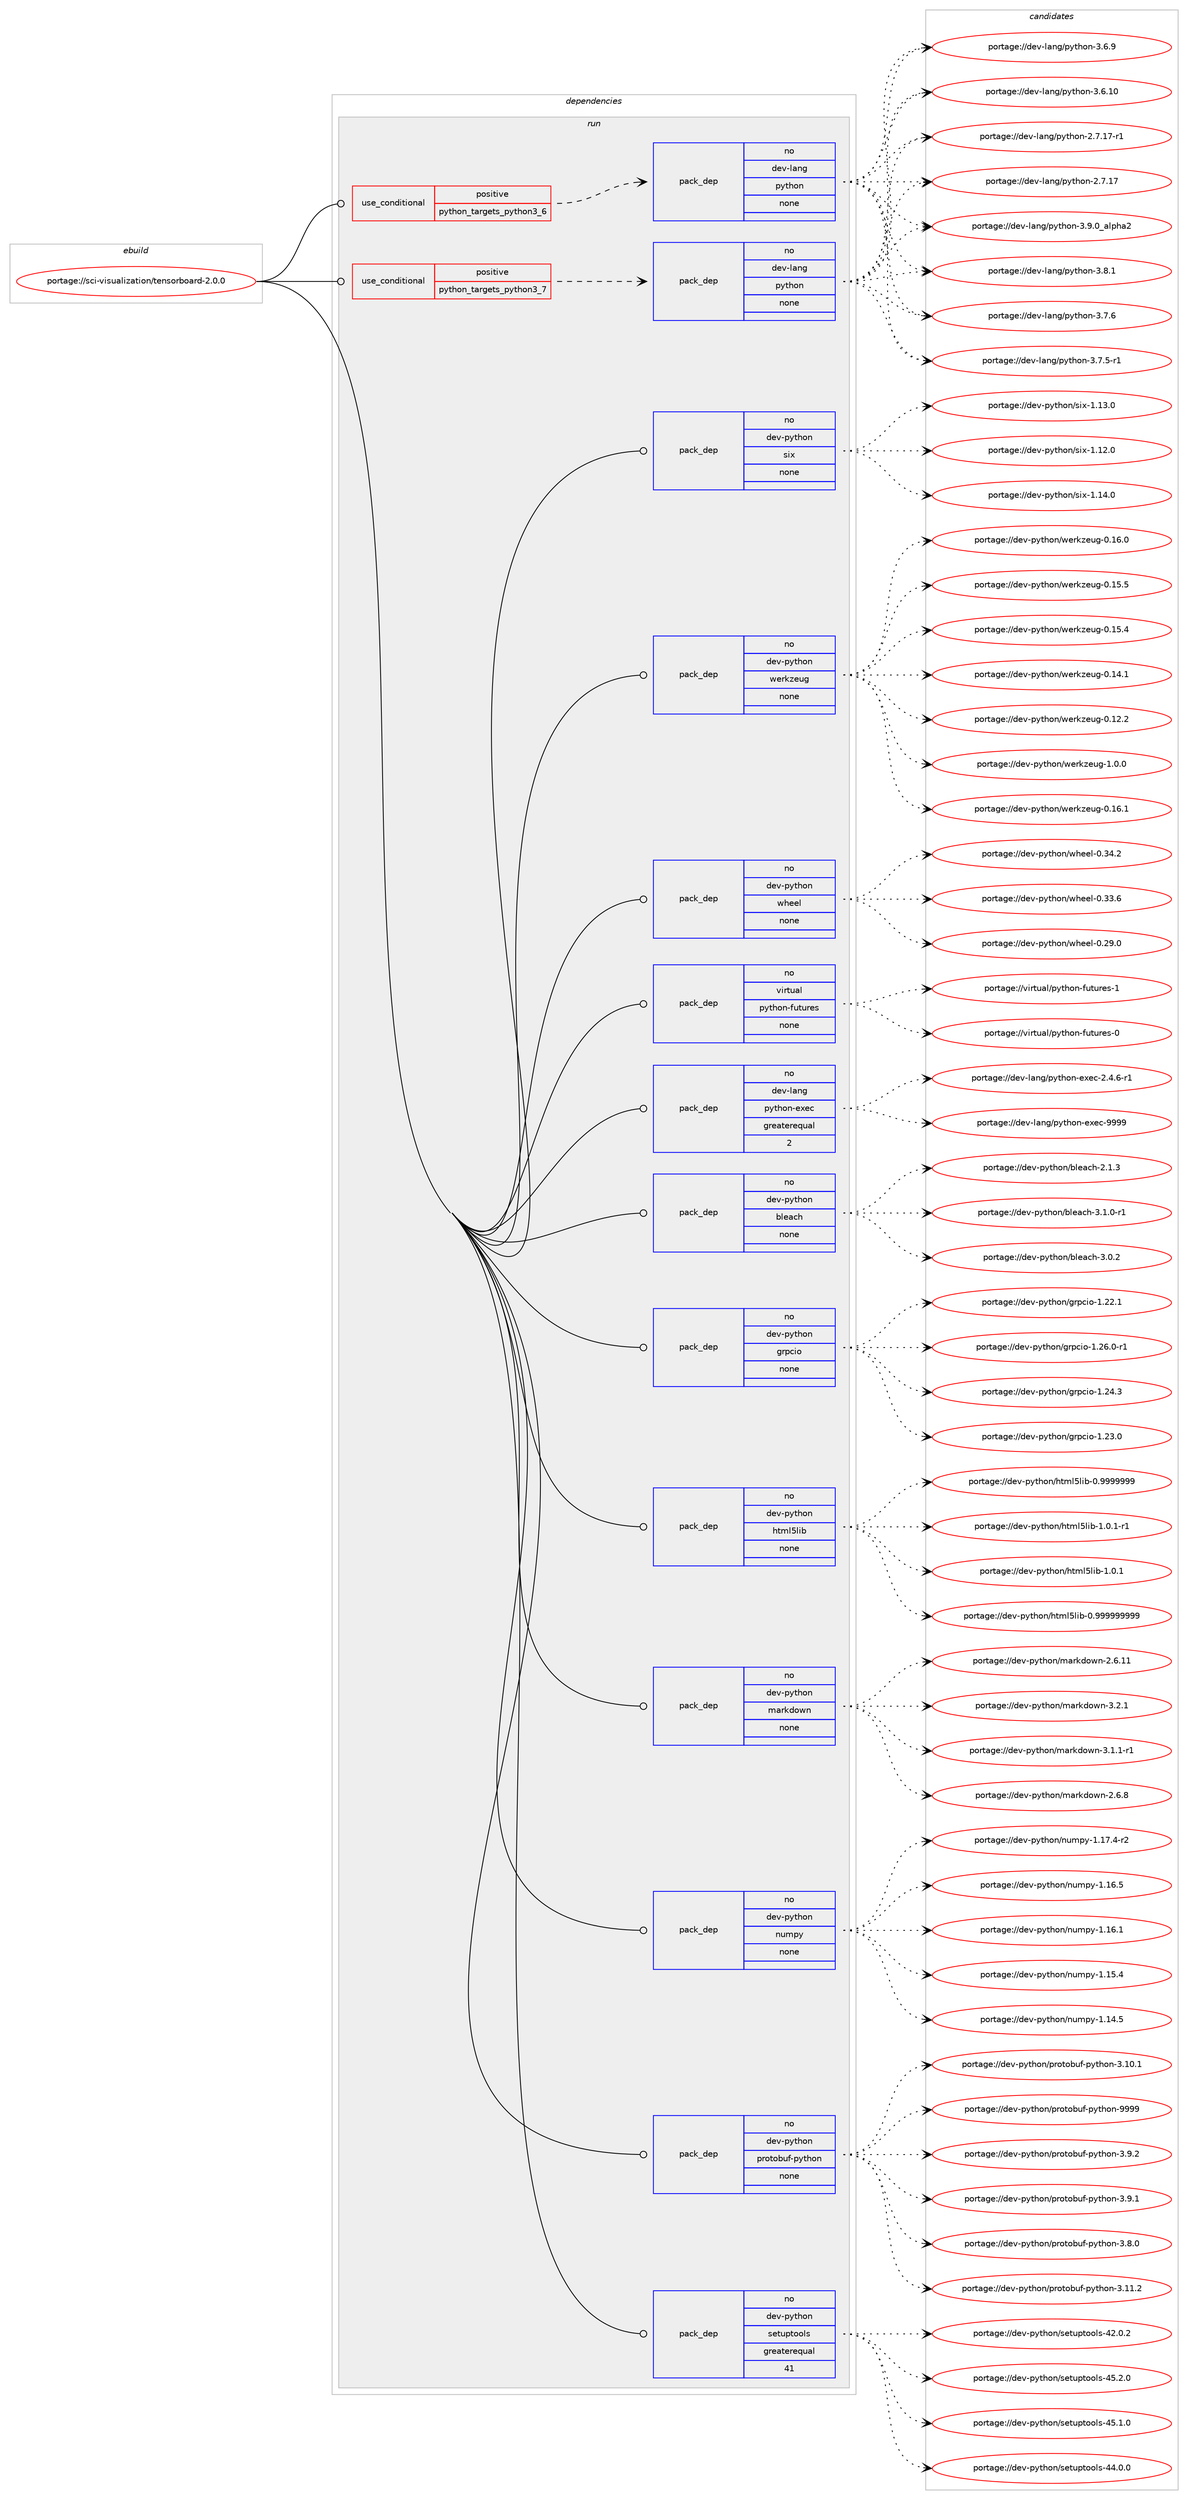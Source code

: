 digraph prolog {

# *************
# Graph options
# *************

newrank=true;
concentrate=true;
compound=true;
graph [rankdir=LR,fontname=Helvetica,fontsize=10,ranksep=1.5];#, ranksep=2.5, nodesep=0.2];
edge  [arrowhead=vee];
node  [fontname=Helvetica,fontsize=10];

# **********
# The ebuild
# **********

subgraph cluster_leftcol {
color=gray;
rank=same;
label=<<i>ebuild</i>>;
id [label="portage://sci-visualization/tensorboard-2.0.0", color=red, width=4, href="../sci-visualization/tensorboard-2.0.0.svg"];
}

# ****************
# The dependencies
# ****************

subgraph cluster_midcol {
color=gray;
label=<<i>dependencies</i>>;
subgraph cluster_compile {
fillcolor="#eeeeee";
style=filled;
label=<<i>compile</i>>;
}
subgraph cluster_compileandrun {
fillcolor="#eeeeee";
style=filled;
label=<<i>compile and run</i>>;
}
subgraph cluster_run {
fillcolor="#eeeeee";
style=filled;
label=<<i>run</i>>;
subgraph cond14675 {
dependency76775 [label=<<TABLE BORDER="0" CELLBORDER="1" CELLSPACING="0" CELLPADDING="4"><TR><TD ROWSPAN="3" CELLPADDING="10">use_conditional</TD></TR><TR><TD>positive</TD></TR><TR><TD>python_targets_python3_6</TD></TR></TABLE>>, shape=none, color=red];
subgraph pack60749 {
dependency76776 [label=<<TABLE BORDER="0" CELLBORDER="1" CELLSPACING="0" CELLPADDING="4" WIDTH="220"><TR><TD ROWSPAN="6" CELLPADDING="30">pack_dep</TD></TR><TR><TD WIDTH="110">no</TD></TR><TR><TD>dev-lang</TD></TR><TR><TD>python</TD></TR><TR><TD>none</TD></TR><TR><TD></TD></TR></TABLE>>, shape=none, color=blue];
}
dependency76775:e -> dependency76776:w [weight=20,style="dashed",arrowhead="vee"];
}
id:e -> dependency76775:w [weight=20,style="solid",arrowhead="odot"];
subgraph cond14676 {
dependency76777 [label=<<TABLE BORDER="0" CELLBORDER="1" CELLSPACING="0" CELLPADDING="4"><TR><TD ROWSPAN="3" CELLPADDING="10">use_conditional</TD></TR><TR><TD>positive</TD></TR><TR><TD>python_targets_python3_7</TD></TR></TABLE>>, shape=none, color=red];
subgraph pack60750 {
dependency76778 [label=<<TABLE BORDER="0" CELLBORDER="1" CELLSPACING="0" CELLPADDING="4" WIDTH="220"><TR><TD ROWSPAN="6" CELLPADDING="30">pack_dep</TD></TR><TR><TD WIDTH="110">no</TD></TR><TR><TD>dev-lang</TD></TR><TR><TD>python</TD></TR><TR><TD>none</TD></TR><TR><TD></TD></TR></TABLE>>, shape=none, color=blue];
}
dependency76777:e -> dependency76778:w [weight=20,style="dashed",arrowhead="vee"];
}
id:e -> dependency76777:w [weight=20,style="solid",arrowhead="odot"];
subgraph pack60751 {
dependency76779 [label=<<TABLE BORDER="0" CELLBORDER="1" CELLSPACING="0" CELLPADDING="4" WIDTH="220"><TR><TD ROWSPAN="6" CELLPADDING="30">pack_dep</TD></TR><TR><TD WIDTH="110">no</TD></TR><TR><TD>dev-lang</TD></TR><TR><TD>python-exec</TD></TR><TR><TD>greaterequal</TD></TR><TR><TD>2</TD></TR></TABLE>>, shape=none, color=blue];
}
id:e -> dependency76779:w [weight=20,style="solid",arrowhead="odot"];
subgraph pack60752 {
dependency76780 [label=<<TABLE BORDER="0" CELLBORDER="1" CELLSPACING="0" CELLPADDING="4" WIDTH="220"><TR><TD ROWSPAN="6" CELLPADDING="30">pack_dep</TD></TR><TR><TD WIDTH="110">no</TD></TR><TR><TD>dev-python</TD></TR><TR><TD>bleach</TD></TR><TR><TD>none</TD></TR><TR><TD></TD></TR></TABLE>>, shape=none, color=blue];
}
id:e -> dependency76780:w [weight=20,style="solid",arrowhead="odot"];
subgraph pack60753 {
dependency76781 [label=<<TABLE BORDER="0" CELLBORDER="1" CELLSPACING="0" CELLPADDING="4" WIDTH="220"><TR><TD ROWSPAN="6" CELLPADDING="30">pack_dep</TD></TR><TR><TD WIDTH="110">no</TD></TR><TR><TD>dev-python</TD></TR><TR><TD>grpcio</TD></TR><TR><TD>none</TD></TR><TR><TD></TD></TR></TABLE>>, shape=none, color=blue];
}
id:e -> dependency76781:w [weight=20,style="solid",arrowhead="odot"];
subgraph pack60754 {
dependency76782 [label=<<TABLE BORDER="0" CELLBORDER="1" CELLSPACING="0" CELLPADDING="4" WIDTH="220"><TR><TD ROWSPAN="6" CELLPADDING="30">pack_dep</TD></TR><TR><TD WIDTH="110">no</TD></TR><TR><TD>dev-python</TD></TR><TR><TD>html5lib</TD></TR><TR><TD>none</TD></TR><TR><TD></TD></TR></TABLE>>, shape=none, color=blue];
}
id:e -> dependency76782:w [weight=20,style="solid",arrowhead="odot"];
subgraph pack60755 {
dependency76783 [label=<<TABLE BORDER="0" CELLBORDER="1" CELLSPACING="0" CELLPADDING="4" WIDTH="220"><TR><TD ROWSPAN="6" CELLPADDING="30">pack_dep</TD></TR><TR><TD WIDTH="110">no</TD></TR><TR><TD>dev-python</TD></TR><TR><TD>markdown</TD></TR><TR><TD>none</TD></TR><TR><TD></TD></TR></TABLE>>, shape=none, color=blue];
}
id:e -> dependency76783:w [weight=20,style="solid",arrowhead="odot"];
subgraph pack60756 {
dependency76784 [label=<<TABLE BORDER="0" CELLBORDER="1" CELLSPACING="0" CELLPADDING="4" WIDTH="220"><TR><TD ROWSPAN="6" CELLPADDING="30">pack_dep</TD></TR><TR><TD WIDTH="110">no</TD></TR><TR><TD>dev-python</TD></TR><TR><TD>numpy</TD></TR><TR><TD>none</TD></TR><TR><TD></TD></TR></TABLE>>, shape=none, color=blue];
}
id:e -> dependency76784:w [weight=20,style="solid",arrowhead="odot"];
subgraph pack60757 {
dependency76785 [label=<<TABLE BORDER="0" CELLBORDER="1" CELLSPACING="0" CELLPADDING="4" WIDTH="220"><TR><TD ROWSPAN="6" CELLPADDING="30">pack_dep</TD></TR><TR><TD WIDTH="110">no</TD></TR><TR><TD>dev-python</TD></TR><TR><TD>protobuf-python</TD></TR><TR><TD>none</TD></TR><TR><TD></TD></TR></TABLE>>, shape=none, color=blue];
}
id:e -> dependency76785:w [weight=20,style="solid",arrowhead="odot"];
subgraph pack60758 {
dependency76786 [label=<<TABLE BORDER="0" CELLBORDER="1" CELLSPACING="0" CELLPADDING="4" WIDTH="220"><TR><TD ROWSPAN="6" CELLPADDING="30">pack_dep</TD></TR><TR><TD WIDTH="110">no</TD></TR><TR><TD>dev-python</TD></TR><TR><TD>setuptools</TD></TR><TR><TD>greaterequal</TD></TR><TR><TD>41</TD></TR></TABLE>>, shape=none, color=blue];
}
id:e -> dependency76786:w [weight=20,style="solid",arrowhead="odot"];
subgraph pack60759 {
dependency76787 [label=<<TABLE BORDER="0" CELLBORDER="1" CELLSPACING="0" CELLPADDING="4" WIDTH="220"><TR><TD ROWSPAN="6" CELLPADDING="30">pack_dep</TD></TR><TR><TD WIDTH="110">no</TD></TR><TR><TD>dev-python</TD></TR><TR><TD>six</TD></TR><TR><TD>none</TD></TR><TR><TD></TD></TR></TABLE>>, shape=none, color=blue];
}
id:e -> dependency76787:w [weight=20,style="solid",arrowhead="odot"];
subgraph pack60760 {
dependency76788 [label=<<TABLE BORDER="0" CELLBORDER="1" CELLSPACING="0" CELLPADDING="4" WIDTH="220"><TR><TD ROWSPAN="6" CELLPADDING="30">pack_dep</TD></TR><TR><TD WIDTH="110">no</TD></TR><TR><TD>dev-python</TD></TR><TR><TD>werkzeug</TD></TR><TR><TD>none</TD></TR><TR><TD></TD></TR></TABLE>>, shape=none, color=blue];
}
id:e -> dependency76788:w [weight=20,style="solid",arrowhead="odot"];
subgraph pack60761 {
dependency76789 [label=<<TABLE BORDER="0" CELLBORDER="1" CELLSPACING="0" CELLPADDING="4" WIDTH="220"><TR><TD ROWSPAN="6" CELLPADDING="30">pack_dep</TD></TR><TR><TD WIDTH="110">no</TD></TR><TR><TD>dev-python</TD></TR><TR><TD>wheel</TD></TR><TR><TD>none</TD></TR><TR><TD></TD></TR></TABLE>>, shape=none, color=blue];
}
id:e -> dependency76789:w [weight=20,style="solid",arrowhead="odot"];
subgraph pack60762 {
dependency76790 [label=<<TABLE BORDER="0" CELLBORDER="1" CELLSPACING="0" CELLPADDING="4" WIDTH="220"><TR><TD ROWSPAN="6" CELLPADDING="30">pack_dep</TD></TR><TR><TD WIDTH="110">no</TD></TR><TR><TD>virtual</TD></TR><TR><TD>python-futures</TD></TR><TR><TD>none</TD></TR><TR><TD></TD></TR></TABLE>>, shape=none, color=blue];
}
id:e -> dependency76790:w [weight=20,style="solid",arrowhead="odot"];
}
}

# **************
# The candidates
# **************

subgraph cluster_choices {
rank=same;
color=gray;
label=<<i>candidates</i>>;

subgraph choice60749 {
color=black;
nodesep=1;
choice10010111845108971101034711212111610411111045514657464895971081121049750 [label="portage://dev-lang/python-3.9.0_alpha2", color=red, width=4,href="../dev-lang/python-3.9.0_alpha2.svg"];
choice100101118451089711010347112121116104111110455146564649 [label="portage://dev-lang/python-3.8.1", color=red, width=4,href="../dev-lang/python-3.8.1.svg"];
choice100101118451089711010347112121116104111110455146554654 [label="portage://dev-lang/python-3.7.6", color=red, width=4,href="../dev-lang/python-3.7.6.svg"];
choice1001011184510897110103471121211161041111104551465546534511449 [label="portage://dev-lang/python-3.7.5-r1", color=red, width=4,href="../dev-lang/python-3.7.5-r1.svg"];
choice100101118451089711010347112121116104111110455146544657 [label="portage://dev-lang/python-3.6.9", color=red, width=4,href="../dev-lang/python-3.6.9.svg"];
choice10010111845108971101034711212111610411111045514654464948 [label="portage://dev-lang/python-3.6.10", color=red, width=4,href="../dev-lang/python-3.6.10.svg"];
choice100101118451089711010347112121116104111110455046554649554511449 [label="portage://dev-lang/python-2.7.17-r1", color=red, width=4,href="../dev-lang/python-2.7.17-r1.svg"];
choice10010111845108971101034711212111610411111045504655464955 [label="portage://dev-lang/python-2.7.17", color=red, width=4,href="../dev-lang/python-2.7.17.svg"];
dependency76776:e -> choice10010111845108971101034711212111610411111045514657464895971081121049750:w [style=dotted,weight="100"];
dependency76776:e -> choice100101118451089711010347112121116104111110455146564649:w [style=dotted,weight="100"];
dependency76776:e -> choice100101118451089711010347112121116104111110455146554654:w [style=dotted,weight="100"];
dependency76776:e -> choice1001011184510897110103471121211161041111104551465546534511449:w [style=dotted,weight="100"];
dependency76776:e -> choice100101118451089711010347112121116104111110455146544657:w [style=dotted,weight="100"];
dependency76776:e -> choice10010111845108971101034711212111610411111045514654464948:w [style=dotted,weight="100"];
dependency76776:e -> choice100101118451089711010347112121116104111110455046554649554511449:w [style=dotted,weight="100"];
dependency76776:e -> choice10010111845108971101034711212111610411111045504655464955:w [style=dotted,weight="100"];
}
subgraph choice60750 {
color=black;
nodesep=1;
choice10010111845108971101034711212111610411111045514657464895971081121049750 [label="portage://dev-lang/python-3.9.0_alpha2", color=red, width=4,href="../dev-lang/python-3.9.0_alpha2.svg"];
choice100101118451089711010347112121116104111110455146564649 [label="portage://dev-lang/python-3.8.1", color=red, width=4,href="../dev-lang/python-3.8.1.svg"];
choice100101118451089711010347112121116104111110455146554654 [label="portage://dev-lang/python-3.7.6", color=red, width=4,href="../dev-lang/python-3.7.6.svg"];
choice1001011184510897110103471121211161041111104551465546534511449 [label="portage://dev-lang/python-3.7.5-r1", color=red, width=4,href="../dev-lang/python-3.7.5-r1.svg"];
choice100101118451089711010347112121116104111110455146544657 [label="portage://dev-lang/python-3.6.9", color=red, width=4,href="../dev-lang/python-3.6.9.svg"];
choice10010111845108971101034711212111610411111045514654464948 [label="portage://dev-lang/python-3.6.10", color=red, width=4,href="../dev-lang/python-3.6.10.svg"];
choice100101118451089711010347112121116104111110455046554649554511449 [label="portage://dev-lang/python-2.7.17-r1", color=red, width=4,href="../dev-lang/python-2.7.17-r1.svg"];
choice10010111845108971101034711212111610411111045504655464955 [label="portage://dev-lang/python-2.7.17", color=red, width=4,href="../dev-lang/python-2.7.17.svg"];
dependency76778:e -> choice10010111845108971101034711212111610411111045514657464895971081121049750:w [style=dotted,weight="100"];
dependency76778:e -> choice100101118451089711010347112121116104111110455146564649:w [style=dotted,weight="100"];
dependency76778:e -> choice100101118451089711010347112121116104111110455146554654:w [style=dotted,weight="100"];
dependency76778:e -> choice1001011184510897110103471121211161041111104551465546534511449:w [style=dotted,weight="100"];
dependency76778:e -> choice100101118451089711010347112121116104111110455146544657:w [style=dotted,weight="100"];
dependency76778:e -> choice10010111845108971101034711212111610411111045514654464948:w [style=dotted,weight="100"];
dependency76778:e -> choice100101118451089711010347112121116104111110455046554649554511449:w [style=dotted,weight="100"];
dependency76778:e -> choice10010111845108971101034711212111610411111045504655464955:w [style=dotted,weight="100"];
}
subgraph choice60751 {
color=black;
nodesep=1;
choice10010111845108971101034711212111610411111045101120101994557575757 [label="portage://dev-lang/python-exec-9999", color=red, width=4,href="../dev-lang/python-exec-9999.svg"];
choice10010111845108971101034711212111610411111045101120101994550465246544511449 [label="portage://dev-lang/python-exec-2.4.6-r1", color=red, width=4,href="../dev-lang/python-exec-2.4.6-r1.svg"];
dependency76779:e -> choice10010111845108971101034711212111610411111045101120101994557575757:w [style=dotted,weight="100"];
dependency76779:e -> choice10010111845108971101034711212111610411111045101120101994550465246544511449:w [style=dotted,weight="100"];
}
subgraph choice60752 {
color=black;
nodesep=1;
choice10010111845112121116104111110479810810197991044551464946484511449 [label="portage://dev-python/bleach-3.1.0-r1", color=red, width=4,href="../dev-python/bleach-3.1.0-r1.svg"];
choice1001011184511212111610411111047981081019799104455146484650 [label="portage://dev-python/bleach-3.0.2", color=red, width=4,href="../dev-python/bleach-3.0.2.svg"];
choice1001011184511212111610411111047981081019799104455046494651 [label="portage://dev-python/bleach-2.1.3", color=red, width=4,href="../dev-python/bleach-2.1.3.svg"];
dependency76780:e -> choice10010111845112121116104111110479810810197991044551464946484511449:w [style=dotted,weight="100"];
dependency76780:e -> choice1001011184511212111610411111047981081019799104455146484650:w [style=dotted,weight="100"];
dependency76780:e -> choice1001011184511212111610411111047981081019799104455046494651:w [style=dotted,weight="100"];
}
subgraph choice60753 {
color=black;
nodesep=1;
choice100101118451121211161041111104710311411299105111454946505446484511449 [label="portage://dev-python/grpcio-1.26.0-r1", color=red, width=4,href="../dev-python/grpcio-1.26.0-r1.svg"];
choice10010111845112121116104111110471031141129910511145494650524651 [label="portage://dev-python/grpcio-1.24.3", color=red, width=4,href="../dev-python/grpcio-1.24.3.svg"];
choice10010111845112121116104111110471031141129910511145494650514648 [label="portage://dev-python/grpcio-1.23.0", color=red, width=4,href="../dev-python/grpcio-1.23.0.svg"];
choice10010111845112121116104111110471031141129910511145494650504649 [label="portage://dev-python/grpcio-1.22.1", color=red, width=4,href="../dev-python/grpcio-1.22.1.svg"];
dependency76781:e -> choice100101118451121211161041111104710311411299105111454946505446484511449:w [style=dotted,weight="100"];
dependency76781:e -> choice10010111845112121116104111110471031141129910511145494650524651:w [style=dotted,weight="100"];
dependency76781:e -> choice10010111845112121116104111110471031141129910511145494650514648:w [style=dotted,weight="100"];
dependency76781:e -> choice10010111845112121116104111110471031141129910511145494650504649:w [style=dotted,weight="100"];
}
subgraph choice60754 {
color=black;
nodesep=1;
choice100101118451121211161041111104710411610910853108105984549464846494511449 [label="portage://dev-python/html5lib-1.0.1-r1", color=red, width=4,href="../dev-python/html5lib-1.0.1-r1.svg"];
choice10010111845112121116104111110471041161091085310810598454946484649 [label="portage://dev-python/html5lib-1.0.1", color=red, width=4,href="../dev-python/html5lib-1.0.1.svg"];
choice10010111845112121116104111110471041161091085310810598454846575757575757575757 [label="portage://dev-python/html5lib-0.999999999", color=red, width=4,href="../dev-python/html5lib-0.999999999.svg"];
choice1001011184511212111610411111047104116109108531081059845484657575757575757 [label="portage://dev-python/html5lib-0.9999999", color=red, width=4,href="../dev-python/html5lib-0.9999999.svg"];
dependency76782:e -> choice100101118451121211161041111104710411610910853108105984549464846494511449:w [style=dotted,weight="100"];
dependency76782:e -> choice10010111845112121116104111110471041161091085310810598454946484649:w [style=dotted,weight="100"];
dependency76782:e -> choice10010111845112121116104111110471041161091085310810598454846575757575757575757:w [style=dotted,weight="100"];
dependency76782:e -> choice1001011184511212111610411111047104116109108531081059845484657575757575757:w [style=dotted,weight="100"];
}
subgraph choice60755 {
color=black;
nodesep=1;
choice100101118451121211161041111104710997114107100111119110455146504649 [label="portage://dev-python/markdown-3.2.1", color=red, width=4,href="../dev-python/markdown-3.2.1.svg"];
choice1001011184511212111610411111047109971141071001111191104551464946494511449 [label="portage://dev-python/markdown-3.1.1-r1", color=red, width=4,href="../dev-python/markdown-3.1.1-r1.svg"];
choice100101118451121211161041111104710997114107100111119110455046544656 [label="portage://dev-python/markdown-2.6.8", color=red, width=4,href="../dev-python/markdown-2.6.8.svg"];
choice10010111845112121116104111110471099711410710011111911045504654464949 [label="portage://dev-python/markdown-2.6.11", color=red, width=4,href="../dev-python/markdown-2.6.11.svg"];
dependency76783:e -> choice100101118451121211161041111104710997114107100111119110455146504649:w [style=dotted,weight="100"];
dependency76783:e -> choice1001011184511212111610411111047109971141071001111191104551464946494511449:w [style=dotted,weight="100"];
dependency76783:e -> choice100101118451121211161041111104710997114107100111119110455046544656:w [style=dotted,weight="100"];
dependency76783:e -> choice10010111845112121116104111110471099711410710011111911045504654464949:w [style=dotted,weight="100"];
}
subgraph choice60756 {
color=black;
nodesep=1;
choice1001011184511212111610411111047110117109112121454946495546524511450 [label="portage://dev-python/numpy-1.17.4-r2", color=red, width=4,href="../dev-python/numpy-1.17.4-r2.svg"];
choice100101118451121211161041111104711011710911212145494649544653 [label="portage://dev-python/numpy-1.16.5", color=red, width=4,href="../dev-python/numpy-1.16.5.svg"];
choice100101118451121211161041111104711011710911212145494649544649 [label="portage://dev-python/numpy-1.16.1", color=red, width=4,href="../dev-python/numpy-1.16.1.svg"];
choice100101118451121211161041111104711011710911212145494649534652 [label="portage://dev-python/numpy-1.15.4", color=red, width=4,href="../dev-python/numpy-1.15.4.svg"];
choice100101118451121211161041111104711011710911212145494649524653 [label="portage://dev-python/numpy-1.14.5", color=red, width=4,href="../dev-python/numpy-1.14.5.svg"];
dependency76784:e -> choice1001011184511212111610411111047110117109112121454946495546524511450:w [style=dotted,weight="100"];
dependency76784:e -> choice100101118451121211161041111104711011710911212145494649544653:w [style=dotted,weight="100"];
dependency76784:e -> choice100101118451121211161041111104711011710911212145494649544649:w [style=dotted,weight="100"];
dependency76784:e -> choice100101118451121211161041111104711011710911212145494649534652:w [style=dotted,weight="100"];
dependency76784:e -> choice100101118451121211161041111104711011710911212145494649524653:w [style=dotted,weight="100"];
}
subgraph choice60757 {
color=black;
nodesep=1;
choice100101118451121211161041111104711211411111611198117102451121211161041111104557575757 [label="portage://dev-python/protobuf-python-9999", color=red, width=4,href="../dev-python/protobuf-python-9999.svg"];
choice10010111845112121116104111110471121141111161119811710245112121116104111110455146574650 [label="portage://dev-python/protobuf-python-3.9.2", color=red, width=4,href="../dev-python/protobuf-python-3.9.2.svg"];
choice10010111845112121116104111110471121141111161119811710245112121116104111110455146574649 [label="portage://dev-python/protobuf-python-3.9.1", color=red, width=4,href="../dev-python/protobuf-python-3.9.1.svg"];
choice10010111845112121116104111110471121141111161119811710245112121116104111110455146564648 [label="portage://dev-python/protobuf-python-3.8.0", color=red, width=4,href="../dev-python/protobuf-python-3.8.0.svg"];
choice1001011184511212111610411111047112114111116111981171024511212111610411111045514649494650 [label="portage://dev-python/protobuf-python-3.11.2", color=red, width=4,href="../dev-python/protobuf-python-3.11.2.svg"];
choice1001011184511212111610411111047112114111116111981171024511212111610411111045514649484649 [label="portage://dev-python/protobuf-python-3.10.1", color=red, width=4,href="../dev-python/protobuf-python-3.10.1.svg"];
dependency76785:e -> choice100101118451121211161041111104711211411111611198117102451121211161041111104557575757:w [style=dotted,weight="100"];
dependency76785:e -> choice10010111845112121116104111110471121141111161119811710245112121116104111110455146574650:w [style=dotted,weight="100"];
dependency76785:e -> choice10010111845112121116104111110471121141111161119811710245112121116104111110455146574649:w [style=dotted,weight="100"];
dependency76785:e -> choice10010111845112121116104111110471121141111161119811710245112121116104111110455146564648:w [style=dotted,weight="100"];
dependency76785:e -> choice1001011184511212111610411111047112114111116111981171024511212111610411111045514649494650:w [style=dotted,weight="100"];
dependency76785:e -> choice1001011184511212111610411111047112114111116111981171024511212111610411111045514649484649:w [style=dotted,weight="100"];
}
subgraph choice60758 {
color=black;
nodesep=1;
choice100101118451121211161041111104711510111611711211611111110811545525346504648 [label="portage://dev-python/setuptools-45.2.0", color=red, width=4,href="../dev-python/setuptools-45.2.0.svg"];
choice100101118451121211161041111104711510111611711211611111110811545525346494648 [label="portage://dev-python/setuptools-45.1.0", color=red, width=4,href="../dev-python/setuptools-45.1.0.svg"];
choice100101118451121211161041111104711510111611711211611111110811545525246484648 [label="portage://dev-python/setuptools-44.0.0", color=red, width=4,href="../dev-python/setuptools-44.0.0.svg"];
choice100101118451121211161041111104711510111611711211611111110811545525046484650 [label="portage://dev-python/setuptools-42.0.2", color=red, width=4,href="../dev-python/setuptools-42.0.2.svg"];
dependency76786:e -> choice100101118451121211161041111104711510111611711211611111110811545525346504648:w [style=dotted,weight="100"];
dependency76786:e -> choice100101118451121211161041111104711510111611711211611111110811545525346494648:w [style=dotted,weight="100"];
dependency76786:e -> choice100101118451121211161041111104711510111611711211611111110811545525246484648:w [style=dotted,weight="100"];
dependency76786:e -> choice100101118451121211161041111104711510111611711211611111110811545525046484650:w [style=dotted,weight="100"];
}
subgraph choice60759 {
color=black;
nodesep=1;
choice100101118451121211161041111104711510512045494649524648 [label="portage://dev-python/six-1.14.0", color=red, width=4,href="../dev-python/six-1.14.0.svg"];
choice100101118451121211161041111104711510512045494649514648 [label="portage://dev-python/six-1.13.0", color=red, width=4,href="../dev-python/six-1.13.0.svg"];
choice100101118451121211161041111104711510512045494649504648 [label="portage://dev-python/six-1.12.0", color=red, width=4,href="../dev-python/six-1.12.0.svg"];
dependency76787:e -> choice100101118451121211161041111104711510512045494649524648:w [style=dotted,weight="100"];
dependency76787:e -> choice100101118451121211161041111104711510512045494649514648:w [style=dotted,weight="100"];
dependency76787:e -> choice100101118451121211161041111104711510512045494649504648:w [style=dotted,weight="100"];
}
subgraph choice60760 {
color=black;
nodesep=1;
choice1001011184511212111610411111047119101114107122101117103454946484648 [label="portage://dev-python/werkzeug-1.0.0", color=red, width=4,href="../dev-python/werkzeug-1.0.0.svg"];
choice100101118451121211161041111104711910111410712210111710345484649544649 [label="portage://dev-python/werkzeug-0.16.1", color=red, width=4,href="../dev-python/werkzeug-0.16.1.svg"];
choice100101118451121211161041111104711910111410712210111710345484649544648 [label="portage://dev-python/werkzeug-0.16.0", color=red, width=4,href="../dev-python/werkzeug-0.16.0.svg"];
choice100101118451121211161041111104711910111410712210111710345484649534653 [label="portage://dev-python/werkzeug-0.15.5", color=red, width=4,href="../dev-python/werkzeug-0.15.5.svg"];
choice100101118451121211161041111104711910111410712210111710345484649534652 [label="portage://dev-python/werkzeug-0.15.4", color=red, width=4,href="../dev-python/werkzeug-0.15.4.svg"];
choice100101118451121211161041111104711910111410712210111710345484649524649 [label="portage://dev-python/werkzeug-0.14.1", color=red, width=4,href="../dev-python/werkzeug-0.14.1.svg"];
choice100101118451121211161041111104711910111410712210111710345484649504650 [label="portage://dev-python/werkzeug-0.12.2", color=red, width=4,href="../dev-python/werkzeug-0.12.2.svg"];
dependency76788:e -> choice1001011184511212111610411111047119101114107122101117103454946484648:w [style=dotted,weight="100"];
dependency76788:e -> choice100101118451121211161041111104711910111410712210111710345484649544649:w [style=dotted,weight="100"];
dependency76788:e -> choice100101118451121211161041111104711910111410712210111710345484649544648:w [style=dotted,weight="100"];
dependency76788:e -> choice100101118451121211161041111104711910111410712210111710345484649534653:w [style=dotted,weight="100"];
dependency76788:e -> choice100101118451121211161041111104711910111410712210111710345484649534652:w [style=dotted,weight="100"];
dependency76788:e -> choice100101118451121211161041111104711910111410712210111710345484649524649:w [style=dotted,weight="100"];
dependency76788:e -> choice100101118451121211161041111104711910111410712210111710345484649504650:w [style=dotted,weight="100"];
}
subgraph choice60761 {
color=black;
nodesep=1;
choice100101118451121211161041111104711910410110110845484651524650 [label="portage://dev-python/wheel-0.34.2", color=red, width=4,href="../dev-python/wheel-0.34.2.svg"];
choice100101118451121211161041111104711910410110110845484651514654 [label="portage://dev-python/wheel-0.33.6", color=red, width=4,href="../dev-python/wheel-0.33.6.svg"];
choice100101118451121211161041111104711910410110110845484650574648 [label="portage://dev-python/wheel-0.29.0", color=red, width=4,href="../dev-python/wheel-0.29.0.svg"];
dependency76789:e -> choice100101118451121211161041111104711910410110110845484651524650:w [style=dotted,weight="100"];
dependency76789:e -> choice100101118451121211161041111104711910410110110845484651514654:w [style=dotted,weight="100"];
dependency76789:e -> choice100101118451121211161041111104711910410110110845484650574648:w [style=dotted,weight="100"];
}
subgraph choice60762 {
color=black;
nodesep=1;
choice1181051141161179710847112121116104111110451021171161171141011154549 [label="portage://virtual/python-futures-1", color=red, width=4,href="../virtual/python-futures-1.svg"];
choice1181051141161179710847112121116104111110451021171161171141011154548 [label="portage://virtual/python-futures-0", color=red, width=4,href="../virtual/python-futures-0.svg"];
dependency76790:e -> choice1181051141161179710847112121116104111110451021171161171141011154549:w [style=dotted,weight="100"];
dependency76790:e -> choice1181051141161179710847112121116104111110451021171161171141011154548:w [style=dotted,weight="100"];
}
}

}
